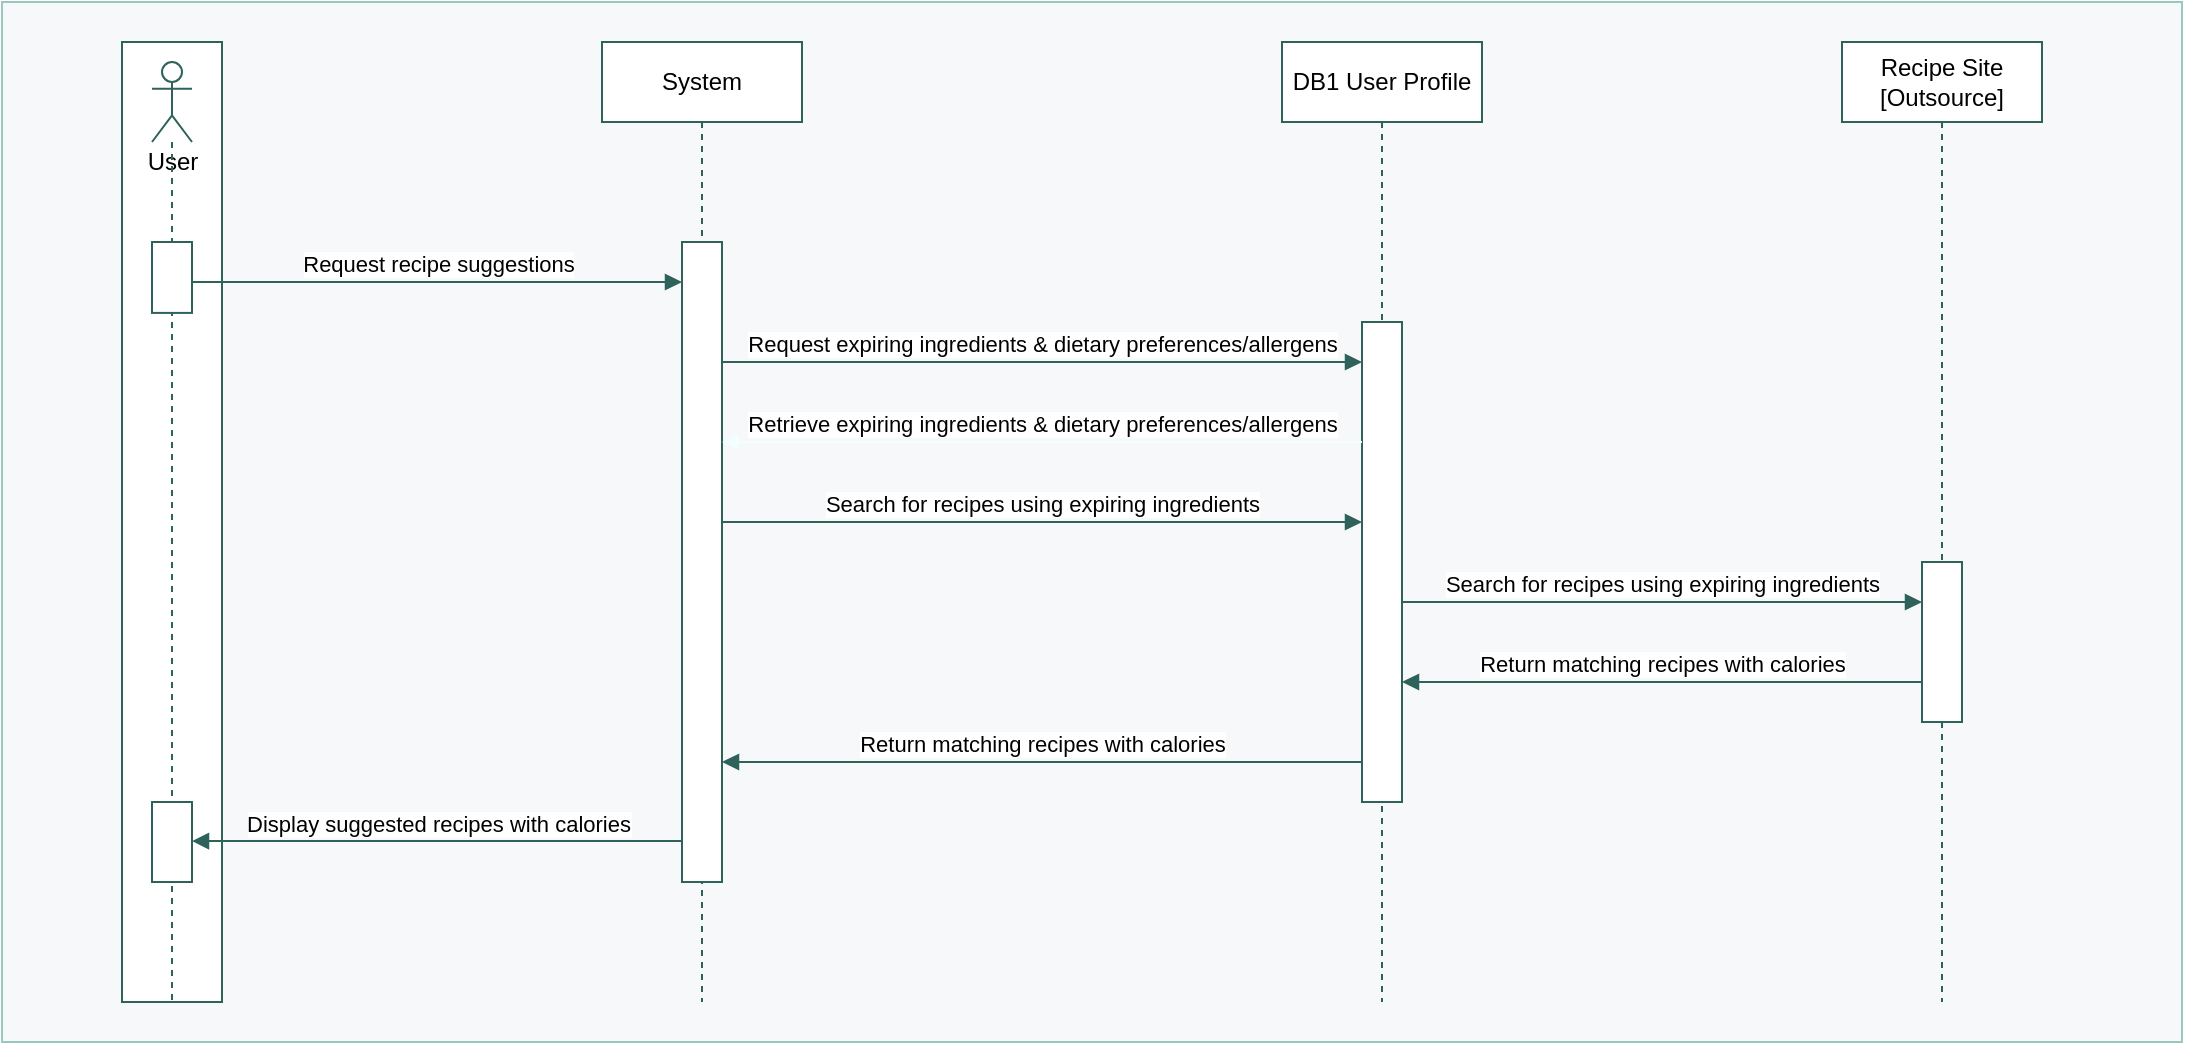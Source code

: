 <mxfile version="26.0.10" pages="3">
  <diagram name="Recipe Suggestions" id="gMXeIziySES8ajdP2pNL">
    <mxGraphModel dx="743" dy="390" grid="1" gridSize="10" guides="1" tooltips="1" connect="1" arrows="1" fold="1" page="1" pageScale="1" pageWidth="583" pageHeight="827" math="0" shadow="0">
      <root>
        <mxCell id="0" />
        <mxCell id="1" parent="0" />
        <mxCell id="-Klp3mSJI9Nu1Pw5Fk62-1" value="" style="rounded=0;whiteSpace=wrap;html=1;fillColor=#F6F8FA;strokeColor=#9AC7BF;" vertex="1" parent="1">
          <mxGeometry x="20" y="20" width="1090" height="520" as="geometry" />
        </mxCell>
        <mxCell id="-Klp3mSJI9Nu1Pw5Fk62-2" value="" style="group;fillColor=default;strokeColor=#2E625B;" vertex="1" connectable="0" parent="1">
          <mxGeometry x="80" y="40" width="50" height="480" as="geometry" />
        </mxCell>
        <mxCell id="-Klp3mSJI9Nu1Pw5Fk62-3" value="User" style="text;html=1;align=center;verticalAlign=middle;resizable=1;points=[];autosize=1;strokeColor=none;fillColor=none;movable=1;rotatable=1;deletable=1;editable=1;locked=0;connectable=1;" vertex="1" parent="-Klp3mSJI9Nu1Pw5Fk62-2">
          <mxGeometry y="49.997" width="50" height="20" as="geometry" />
        </mxCell>
        <mxCell id="-Klp3mSJI9Nu1Pw5Fk62-4" value="" style="group" vertex="1" connectable="0" parent="-Klp3mSJI9Nu1Pw5Fk62-2">
          <mxGeometry x="15" y="10" width="20" height="470" as="geometry" />
        </mxCell>
        <mxCell id="-Klp3mSJI9Nu1Pw5Fk62-5" value="" style="shape=umlLifeline;perimeter=lifelinePerimeter;whiteSpace=wrap;html=1;container=1;dropTarget=0;collapsible=0;recursiveResize=0;outlineConnect=0;portConstraint=eastwest;newEdgeStyle={&quot;curved&quot;:0,&quot;rounded&quot;:0};participant=umlActor;movable=1;resizable=1;rotatable=1;deletable=1;editable=1;locked=0;connectable=1;strokeColor=#2E625B;" vertex="1" parent="-Klp3mSJI9Nu1Pw5Fk62-4">
          <mxGeometry width="20" height="470" as="geometry" />
        </mxCell>
        <mxCell id="-Klp3mSJI9Nu1Pw5Fk62-6" value="" style="html=1;points=[[0,0,0,0,5],[0,1,0,0,-5],[1,0,0,0,5],[1,1,0,0,-5]];perimeter=orthogonalPerimeter;outlineConnect=0;targetShapes=umlLifeline;portConstraint=eastwest;newEdgeStyle={&quot;curved&quot;:0,&quot;rounded&quot;:0};fillStyle=solid;gradientColor=none;fillColor=#ffffff;strokeColor=#2E625B;" vertex="1" parent="-Klp3mSJI9Nu1Pw5Fk62-4">
          <mxGeometry y="90.002" width="20" height="35.457" as="geometry" />
        </mxCell>
        <mxCell id="-Klp3mSJI9Nu1Pw5Fk62-7" value="" style="html=1;points=[[0,0,0,0,5],[0,1,0,0,-5],[1,0,0,0,5],[1,1,0,0,-5]];perimeter=orthogonalPerimeter;outlineConnect=0;targetShapes=umlLifeline;portConstraint=eastwest;newEdgeStyle={&quot;curved&quot;:0,&quot;rounded&quot;:0};fillStyle=solid;gradientColor=none;fillColor=#ffffff;strokeColor=#2E625B;" vertex="1" parent="-Klp3mSJI9Nu1Pw5Fk62-4">
          <mxGeometry y="370" width="20" height="40" as="geometry" />
        </mxCell>
        <mxCell id="-Klp3mSJI9Nu1Pw5Fk62-8" value="System" style="shape=umlLifeline;perimeter=lifelinePerimeter;whiteSpace=wrap;html=1;container=1;dropTarget=0;collapsible=0;recursiveResize=0;outlineConnect=0;portConstraint=eastwest;newEdgeStyle={&quot;curved&quot;:0,&quot;rounded&quot;:0};strokeColor=#2E625B;" vertex="1" parent="1">
          <mxGeometry x="320" y="40" width="100" height="480" as="geometry" />
        </mxCell>
        <mxCell id="-Klp3mSJI9Nu1Pw5Fk62-9" value="" style="html=1;points=[[0,0,0,0,5],[0,1,0,0,-5],[1,0,0,0,5],[1,1,0,0,-5]];perimeter=orthogonalPerimeter;outlineConnect=0;targetShapes=umlLifeline;portConstraint=eastwest;newEdgeStyle={&quot;curved&quot;:0,&quot;rounded&quot;:0};fillStyle=solid;gradientColor=none;fillColor=#ffffff;strokeColor=#2E625B;" vertex="1" parent="-Klp3mSJI9Nu1Pw5Fk62-8">
          <mxGeometry x="40" y="100" width="20" height="320" as="geometry" />
        </mxCell>
        <mxCell id="-Klp3mSJI9Nu1Pw5Fk62-10" value="Request recipe suggestions" style="html=1;verticalAlign=bottom;endArrow=block;curved=0;rounded=0;strokeColor=#2E625B;" edge="1" parent="1">
          <mxGeometry width="80" relative="1" as="geometry">
            <mxPoint x="115.0" y="160.001" as="sourcePoint" />
            <mxPoint x="360" y="160.001" as="targetPoint" />
          </mxGeometry>
        </mxCell>
        <mxCell id="-Klp3mSJI9Nu1Pw5Fk62-11" value="DB1 User Profile" style="shape=umlLifeline;perimeter=lifelinePerimeter;whiteSpace=wrap;html=1;container=1;dropTarget=0;collapsible=0;recursiveResize=0;outlineConnect=0;portConstraint=eastwest;newEdgeStyle={&quot;curved&quot;:0,&quot;rounded&quot;:0};strokeColor=#2E625B;" vertex="1" parent="1">
          <mxGeometry x="660" y="40" width="100" height="480" as="geometry" />
        </mxCell>
        <mxCell id="-Klp3mSJI9Nu1Pw5Fk62-12" value="" style="html=1;points=[[0,0,0,0,5],[0,1,0,0,-5],[1,0,0,0,5],[1,1,0,0,-5]];perimeter=orthogonalPerimeter;outlineConnect=0;targetShapes=umlLifeline;portConstraint=eastwest;newEdgeStyle={&quot;curved&quot;:0,&quot;rounded&quot;:0};fillStyle=solid;gradientColor=none;fillColor=#ffffff;strokeColor=#2E625B;" vertex="1" parent="-Klp3mSJI9Nu1Pw5Fk62-11">
          <mxGeometry x="40" y="140" width="20" height="240" as="geometry" />
        </mxCell>
        <mxCell id="-Klp3mSJI9Nu1Pw5Fk62-13" value="Request expiring ingredients &amp;amp;&amp;nbsp;dietary preferences/allergens" style="html=1;verticalAlign=bottom;endArrow=block;curved=0;rounded=0;strokeColor=#2E625B;" edge="1" parent="1" target="-Klp3mSJI9Nu1Pw5Fk62-12">
          <mxGeometry x="-0.001" width="80" relative="1" as="geometry">
            <mxPoint x="380.0" y="200.001" as="sourcePoint" />
            <mxPoint x="625" y="200.001" as="targetPoint" />
            <mxPoint as="offset" />
          </mxGeometry>
        </mxCell>
        <mxCell id="-Klp3mSJI9Nu1Pw5Fk62-14" value="Retrieve expiring ingredients &amp;amp;&amp;nbsp;dietary preferences/allergens" style="html=1;verticalAlign=bottom;endArrow=none;curved=0;rounded=0;startArrow=block;startFill=1;endFill=0;strokeColor=#F2FFFE;" edge="1" parent="1" target="-Klp3mSJI9Nu1Pw5Fk62-12">
          <mxGeometry width="80" relative="1" as="geometry">
            <mxPoint x="380.0" y="240.001" as="sourcePoint" />
            <mxPoint x="625" y="240.001" as="targetPoint" />
            <mxPoint as="offset" />
          </mxGeometry>
        </mxCell>
        <mxCell id="-Klp3mSJI9Nu1Pw5Fk62-15" value="Search for recipes using expiring ingredients" style="html=1;verticalAlign=bottom;endArrow=block;curved=0;rounded=0;strokeColor=#2E625B;" edge="1" parent="1" target="-Klp3mSJI9Nu1Pw5Fk62-12">
          <mxGeometry width="80" relative="1" as="geometry">
            <mxPoint x="380.0" y="280.001" as="sourcePoint" />
            <mxPoint x="625" y="280.001" as="targetPoint" />
          </mxGeometry>
        </mxCell>
        <mxCell id="-Klp3mSJI9Nu1Pw5Fk62-16" value="Return matching recipes with calories" style="html=1;verticalAlign=bottom;endArrow=none;curved=0;rounded=0;startArrow=block;startFill=1;endFill=0;strokeColor=#2E625B;" edge="1" parent="1">
          <mxGeometry width="80" relative="1" as="geometry">
            <mxPoint x="380.0" y="400.001" as="sourcePoint" />
            <mxPoint x="700" y="400" as="targetPoint" />
          </mxGeometry>
        </mxCell>
        <mxCell id="-Klp3mSJI9Nu1Pw5Fk62-17" value="Display suggested recipes with calories" style="html=1;verticalAlign=bottom;endArrow=block;curved=0;rounded=0;strokeColor=#2E625B;" edge="1" parent="1">
          <mxGeometry width="80" relative="1" as="geometry">
            <mxPoint x="360" y="439.511" as="sourcePoint" />
            <mxPoint x="115" y="439.511" as="targetPoint" />
          </mxGeometry>
        </mxCell>
        <mxCell id="-Klp3mSJI9Nu1Pw5Fk62-18" value="Recipe Site [Outsource]" style="shape=umlLifeline;perimeter=lifelinePerimeter;whiteSpace=wrap;html=1;container=1;dropTarget=0;collapsible=0;recursiveResize=0;outlineConnect=0;portConstraint=eastwest;newEdgeStyle={&quot;curved&quot;:0,&quot;rounded&quot;:0};strokeColor=#2E625B;" vertex="1" parent="1">
          <mxGeometry x="940" y="40" width="100" height="480" as="geometry" />
        </mxCell>
        <mxCell id="-Klp3mSJI9Nu1Pw5Fk62-19" value="" style="html=1;points=[[0,0,0,0,5],[0,1,0,0,-5],[1,0,0,0,5],[1,1,0,0,-5]];perimeter=orthogonalPerimeter;outlineConnect=0;targetShapes=umlLifeline;portConstraint=eastwest;newEdgeStyle={&quot;curved&quot;:0,&quot;rounded&quot;:0};fillStyle=solid;gradientColor=none;fillColor=#ffffff;strokeColor=#2E625B;" vertex="1" parent="-Klp3mSJI9Nu1Pw5Fk62-18">
          <mxGeometry x="40" y="260" width="20" height="80" as="geometry" />
        </mxCell>
        <mxCell id="-Klp3mSJI9Nu1Pw5Fk62-20" value="Search for recipes using expiring ingredients" style="html=1;verticalAlign=bottom;endArrow=block;curved=0;rounded=0;strokeColor=#2E625B;" edge="1" parent="1">
          <mxGeometry width="80" relative="1" as="geometry">
            <mxPoint x="720.0" y="320.001" as="sourcePoint" />
            <mxPoint x="980" y="320" as="targetPoint" />
          </mxGeometry>
        </mxCell>
        <mxCell id="-Klp3mSJI9Nu1Pw5Fk62-21" value=" Return matching recipes with calories" style="html=1;verticalAlign=bottom;endArrow=none;curved=0;rounded=0;startArrow=block;startFill=1;endFill=0;strokeColor=#2E625B;" edge="1" parent="1">
          <mxGeometry width="80" relative="1" as="geometry">
            <mxPoint x="720.0" y="360.001" as="sourcePoint" />
            <mxPoint x="980" y="360" as="targetPoint" />
          </mxGeometry>
        </mxCell>
      </root>
    </mxGraphModel>
  </diagram>
  <diagram name="Add Comments" id="cCgk1mturmc6hFvhR70p">
    <mxGraphModel dx="1468" dy="592" grid="1" gridSize="10" guides="1" tooltips="1" connect="1" arrows="1" fold="1" page="1" pageScale="1" pageWidth="850" pageHeight="1100" background="#F6F8FA" math="0" shadow="0">
      <root>
        <mxCell id="0" />
        <mxCell id="1" parent="0" />
        <mxCell id="3L7FRV6Jo9jZWBd50yK_-1" value="" style="rounded=0;whiteSpace=wrap;html=1;fillColor=#F6F8FA;strokeColor=#9AC7BF;" vertex="1" parent="1">
          <mxGeometry x="30" y="10" width="680" height="380" as="geometry" />
        </mxCell>
        <mxCell id="n46CVvow7KN732CEBmmG-1" value="" style="group;fontColor=#2E625B;strokeColor=#2E625B;" parent="1" vertex="1" connectable="0">
          <mxGeometry x="80" y="40" width="50" height="320" as="geometry" />
        </mxCell>
        <mxCell id="n46CVvow7KN732CEBmmG-2" value="User" style="text;html=1;align=center;verticalAlign=middle;resizable=1;points=[];autosize=1;strokeColor=none;fillColor=none;movable=1;rotatable=1;deletable=1;editable=1;locked=0;connectable=1;" parent="n46CVvow7KN732CEBmmG-1" vertex="1">
          <mxGeometry y="49.997" width="50" height="16" as="geometry" />
        </mxCell>
        <mxCell id="n46CVvow7KN732CEBmmG-3" value="" style="group;fontColor=#2E625B;strokeColor=none;fillColor=none;" parent="n46CVvow7KN732CEBmmG-1" vertex="1" connectable="0">
          <mxGeometry x="15" y="8" width="20" height="312" as="geometry" />
        </mxCell>
        <mxCell id="n46CVvow7KN732CEBmmG-4" value="" style="shape=umlLifeline;perimeter=lifelinePerimeter;whiteSpace=wrap;html=1;container=1;dropTarget=0;collapsible=0;recursiveResize=0;outlineConnect=0;portConstraint=eastwest;newEdgeStyle={&quot;curved&quot;:0,&quot;rounded&quot;:0};participant=umlActor;movable=1;resizable=1;rotatable=1;deletable=1;editable=1;locked=0;connectable=1;fontColor=#2E625B;strokeColor=#2E625B;" parent="n46CVvow7KN732CEBmmG-3" vertex="1">
          <mxGeometry width="20" height="312" as="geometry" />
        </mxCell>
        <mxCell id="n46CVvow7KN732CEBmmG-5" value="" style="html=1;points=[[0,0,0,0,5],[0,1,0,0,-5],[1,0,0,0,5],[1,1,0,0,-5]];perimeter=orthogonalPerimeter;outlineConnect=0;targetShapes=umlLifeline;portConstraint=eastwest;newEdgeStyle={&quot;curved&quot;:0,&quot;rounded&quot;:0};fillStyle=solid;gradientColor=none;fillColor=#ffffff;fontColor=#2E625B;strokeColor=#2E625B;" parent="n46CVvow7KN732CEBmmG-3" vertex="1">
          <mxGeometry y="90" width="20" height="40.37" as="geometry" />
        </mxCell>
        <mxCell id="n46CVvow7KN732CEBmmG-6" value="" style="html=1;points=[[0,0,0,0,5],[0,1,0,0,-5],[1,0,0,0,5],[1,1,0,0,-5]];perimeter=orthogonalPerimeter;outlineConnect=0;targetShapes=umlLifeline;portConstraint=eastwest;newEdgeStyle={&quot;curved&quot;:0,&quot;rounded&quot;:0};fillStyle=solid;gradientColor=none;fillColor=#ffffff;fontColor=#2E625B;strokeColor=#2E625B;" parent="n46CVvow7KN732CEBmmG-3" vertex="1">
          <mxGeometry y="210" width="20" height="44" as="geometry" />
        </mxCell>
        <mxCell id="n46CVvow7KN732CEBmmG-7" value="&lt;font color=&quot;#000000&quot;&gt;:System&lt;/font&gt;" style="shape=umlLifeline;perimeter=lifelinePerimeter;whiteSpace=wrap;html=1;container=1;dropTarget=0;collapsible=0;recursiveResize=0;outlineConnect=0;portConstraint=eastwest;newEdgeStyle={&quot;curved&quot;:0,&quot;rounded&quot;:0};fontColor=#2E625B;strokeColor=#2E625B;" parent="1" vertex="1">
          <mxGeometry x="320" y="40" width="100" height="320" as="geometry" />
        </mxCell>
        <mxCell id="n46CVvow7KN732CEBmmG-8" value="" style="html=1;points=[[0,0,0,0,5],[0,1,0,0,-5],[1,0,0,0,5],[1,1,0,0,-5]];perimeter=orthogonalPerimeter;outlineConnect=0;targetShapes=umlLifeline;portConstraint=eastwest;newEdgeStyle={&quot;curved&quot;:0,&quot;rounded&quot;:0};fillStyle=solid;gradientColor=none;fillColor=#ffffff;fontColor=#2E625B;strokeColor=#2E625B;" parent="n46CVvow7KN732CEBmmG-7" vertex="1">
          <mxGeometry x="40" y="100" width="20" height="160" as="geometry" />
        </mxCell>
        <mxCell id="n46CVvow7KN732CEBmmG-11" value=" Submit comment for a recipe" style="html=1;verticalAlign=bottom;endArrow=block;curved=0;rounded=0;fontColor=default;labelBorderColor=none;labelBackgroundColor=default;strokeColor=#2E625B;" parent="1" edge="1">
          <mxGeometry width="80" relative="1" as="geometry">
            <mxPoint x="115.0" y="160.001" as="sourcePoint" />
            <mxPoint x="360" y="160.001" as="targetPoint" />
          </mxGeometry>
        </mxCell>
        <mxCell id="n46CVvow7KN732CEBmmG-12" value=":DB" style="shape=umlLifeline;perimeter=lifelinePerimeter;whiteSpace=wrap;html=1;container=1;dropTarget=0;collapsible=0;recursiveResize=0;outlineConnect=0;portConstraint=eastwest;newEdgeStyle={&quot;curved&quot;:0,&quot;rounded&quot;:0};fillColor=#F6F8FA;fontColor=#000000;strokeColor=#2E625B;" parent="1" vertex="1">
          <mxGeometry x="560" y="40" width="100" height="320" as="geometry" />
        </mxCell>
        <mxCell id="n46CVvow7KN732CEBmmG-13" value="" style="html=1;points=[[0,0,0,0,5],[0,1,0,0,-5],[1,0,0,0,5],[1,1,0,0,-5]];perimeter=orthogonalPerimeter;outlineConnect=0;targetShapes=umlLifeline;portConstraint=eastwest;newEdgeStyle={&quot;curved&quot;:0,&quot;rounded&quot;:0};fillStyle=solid;gradientColor=none;fillColor=#ffffff;strokeColor=#2E625B;" parent="n46CVvow7KN732CEBmmG-12" vertex="1">
          <mxGeometry x="40" y="140" width="20" height="80" as="geometry" />
        </mxCell>
        <mxCell id="n46CVvow7KN732CEBmmG-14" value="Save comment" style="html=1;verticalAlign=bottom;endArrow=block;curved=0;rounded=0;fontColor=#000000;strokeColor=#2E625B;" parent="1" target="n46CVvow7KN732CEBmmG-13" edge="1">
          <mxGeometry x="-0.001" width="80" relative="1" as="geometry">
            <mxPoint x="380.0" y="200.001" as="sourcePoint" />
            <mxPoint x="625" y="200.001" as="targetPoint" />
            <mxPoint as="offset" />
          </mxGeometry>
        </mxCell>
        <mxCell id="n46CVvow7KN732CEBmmG-15" value="Return All Comments" style="html=1;verticalAlign=bottom;endArrow=none;curved=0;rounded=0;startArrow=block;startFill=1;endFill=0;fontColor=#000000;strokeColor=#2E625B;" parent="1" target="n46CVvow7KN732CEBmmG-13" edge="1">
          <mxGeometry x="0.003" width="80" relative="1" as="geometry">
            <mxPoint x="380.0" y="240.001" as="sourcePoint" />
            <mxPoint x="625" y="240.001" as="targetPoint" />
            <mxPoint as="offset" />
          </mxGeometry>
        </mxCell>
        <mxCell id="n46CVvow7KN732CEBmmG-16" value="Display comments" style="html=1;verticalAlign=bottom;endArrow=block;curved=0;rounded=0;strokeColor=#2E625B;" parent="1" edge="1">
          <mxGeometry width="80" relative="1" as="geometry">
            <mxPoint x="360" y="280.001" as="sourcePoint" />
            <mxPoint x="115" y="280.001" as="targetPoint" />
          </mxGeometry>
        </mxCell>
      </root>
    </mxGraphModel>
  </diagram>
  <diagram name="Edit/Delete Inventory" id="NtOppeOpRbkXDAAIRy3B">
    <mxGraphModel dx="743" dy="390" grid="1" gridSize="10" guides="1" tooltips="1" connect="1" arrows="1" fold="1" page="1" pageScale="1" pageWidth="850" pageHeight="1100" background="#F6F8FA" math="0" shadow="0">
      <root>
        <mxCell id="0" />
        <mxCell id="1" parent="0" />
        <mxCell id="Dmo623rOzKTTlhUbSEWb-2" value="" style="rounded=0;whiteSpace=wrap;html=1;strokeColor=#9AC7BF;fillColor=#F6F8FA;" parent="1" vertex="1">
          <mxGeometry x="30" y="30" width="730" height="510" as="geometry" />
        </mxCell>
        <mxCell id="3rdlbX6h6R9tUT01Tfei-1" value="" style="group;fillColor=none;strokeColor=#2E625B;fontColor=#2E625B;" parent="1" vertex="1" connectable="0">
          <mxGeometry x="84" y="40" width="50" height="478" as="geometry" />
        </mxCell>
        <mxCell id="3rdlbX6h6R9tUT01Tfei-2" value="User" style="text;html=1;align=center;verticalAlign=middle;resizable=1;points=[];autosize=1;strokeColor=none;fillColor=none;movable=1;rotatable=1;deletable=1;editable=1;locked=0;connectable=1;" parent="3rdlbX6h6R9tUT01Tfei-1" vertex="1">
          <mxGeometry y="49.997" width="50" height="16" as="geometry" />
        </mxCell>
        <mxCell id="3rdlbX6h6R9tUT01Tfei-3" value="" style="group;fontColor=#2E625B;labelBorderColor=#2E625B;fillColor=none;strokeColor=none;" parent="3rdlbX6h6R9tUT01Tfei-1" vertex="1" connectable="0">
          <mxGeometry x="15" y="8" width="20" height="470" as="geometry" />
        </mxCell>
        <mxCell id="3rdlbX6h6R9tUT01Tfei-4" value="" style="shape=umlLifeline;perimeter=lifelinePerimeter;whiteSpace=wrap;html=1;container=1;dropTarget=0;collapsible=0;recursiveResize=0;outlineConnect=0;portConstraint=eastwest;newEdgeStyle={&quot;curved&quot;:0,&quot;rounded&quot;:0};participant=umlActor;movable=1;resizable=1;rotatable=1;deletable=1;editable=1;locked=0;connectable=1;strokeColor=#2E625B;" parent="3rdlbX6h6R9tUT01Tfei-3" vertex="1">
          <mxGeometry width="20" height="470" as="geometry" />
        </mxCell>
        <mxCell id="3rdlbX6h6R9tUT01Tfei-5" value="" style="html=1;points=[[0,0,0,0,5],[0,1,0,0,-5],[1,0,0,0,5],[1,1,0,0,-5]];perimeter=orthogonalPerimeter;outlineConnect=0;targetShapes=umlLifeline;portConstraint=eastwest;newEdgeStyle={&quot;curved&quot;:0,&quot;rounded&quot;:0};fillStyle=solid;gradientColor=none;fillColor=#ffffff;strokeColor=#2E625B;" parent="3rdlbX6h6R9tUT01Tfei-3" vertex="1">
          <mxGeometry y="90" width="20" height="40.37" as="geometry" />
        </mxCell>
        <mxCell id="3rdlbX6h6R9tUT01Tfei-6" value="&lt;span style=&quot;font-family: monospace; font-size: 0px; text-align: start;&quot;&gt;%3CmxGraphModel%3E%3Croot%3E%3CmxCell%20id%3D%220%22%2F%3E%3CmxCell%20id%3D%221%22%20parent%3D%220%22%2F%3E%3CmxCell%20id%3D%222%22%20value%3D%22inventory%20details%22%20style%3D%22html%3D1%3BverticalAlign%3Dbottom%3BendArrow%3Dnone%3Bcurved%3D0%3Brounded%3D0%3BstartArrow%3Dblock%3BstartFill%3D1%3BendFill%3D0%3B%22%20edge%3D%221%22%20parent%3D%221%22%3E%3CmxGeometry%20width%3D%2280%22%20relative%3D%221%22%20as%3D%22geometry%22%3E%3CmxPoint%20x%3D%22380.0%22%20y%3D%22240.001%22%20as%3D%22sourcePoint%22%2F%3E%3CmxPoint%20x%3D%22600%22%20y%3D%22240%22%20as%3D%22targetPoint%22%2F%3E%3C%2FmxGeometry%3E%3C%2FmxCell%3E%3C%2Froot%3E%3C%2FmxGraphModel%3E&lt;/span&gt;" style="html=1;points=[[0,0,0,0,5],[0,1,0,0,-5],[1,0,0,0,5],[1,1,0,0,-5]];perimeter=orthogonalPerimeter;outlineConnect=0;targetShapes=umlLifeline;portConstraint=eastwest;newEdgeStyle={&quot;curved&quot;:0,&quot;rounded&quot;:0};fillStyle=solid;gradientColor=none;fillColor=#ffffff;fontColor=#2E625B;strokeColor=#2E625B;" parent="3rdlbX6h6R9tUT01Tfei-3" vertex="1">
          <mxGeometry y="210" width="20" height="80" as="geometry" />
        </mxCell>
        <mxCell id="3rdlbX6h6R9tUT01Tfei-22" value="&lt;span style=&quot;font-family: monospace; font-size: 0px; text-align: start;&quot;&gt;%3CmxGraphModel%3E%3Croot%3E%3CmxCell%20id%3D%220%22%2F%3E%3CmxCell%20id%3D%221%22%20parent%3D%220%22%2F%3E%3CmxCell%20id%3D%222%22%20value%3D%22inventory%20details%22%20style%3D%22html%3D1%3BverticalAlign%3Dbottom%3BendArrow%3Dnone%3Bcurved%3D0%3Brounded%3D0%3BstartArrow%3Dblock%3BstartFill%3D1%3BendFill%3D0%3B%22%20edge%3D%221%22%20parent%3D%221%22%3E%3CmxGeometry%20width%3D%2280%22%20relative%3D%221%22%20as%3D%22geometry%22%3E%3CmxPoint%20x%3D%22380.0%22%20y%3D%22240.001%22%20as%3D%22sourcePoint%22%2F%3E%3CmxPoint%20x%3D%22600%22%20y%3D%22240%22%20as%3D%22targetPoint%22%2F%3E%3C%2FmxGeometry%3E%3C%2FmxCell%3E%3C%2Froot%3E%3C%2FmxGraphModel%3E&lt;/span&gt;" style="html=1;points=[[0,0,0,0,5],[0,1,0,0,-5],[1,0,0,0,5],[1,1,0,0,-5]];perimeter=orthogonalPerimeter;outlineConnect=0;targetShapes=umlLifeline;portConstraint=eastwest;newEdgeStyle={&quot;curved&quot;:0,&quot;rounded&quot;:0};fillStyle=solid;gradientColor=none;fillColor=#ffffff;fontColor=#2E625B;strokeColor=#2E625B;" parent="3rdlbX6h6R9tUT01Tfei-3" vertex="1">
          <mxGeometry y="370" width="20" height="40" as="geometry" />
        </mxCell>
        <mxCell id="3rdlbX6h6R9tUT01Tfei-7" value=":System" style="shape=umlLifeline;perimeter=lifelinePerimeter;whiteSpace=wrap;html=1;container=1;dropTarget=0;collapsible=0;recursiveResize=0;outlineConnect=0;portConstraint=eastwest;newEdgeStyle={&quot;curved&quot;:0,&quot;rounded&quot;:0};strokeColor=#2E625B;" parent="1" vertex="1">
          <mxGeometry x="320" y="40" width="100" height="480" as="geometry" />
        </mxCell>
        <mxCell id="3rdlbX6h6R9tUT01Tfei-8" value="" style="html=1;points=[[0,0,0,0,5],[0,1,0,0,-5],[1,0,0,0,5],[1,1,0,0,-5]];perimeter=orthogonalPerimeter;outlineConnect=0;targetShapes=umlLifeline;portConstraint=eastwest;newEdgeStyle={&quot;curved&quot;:0,&quot;rounded&quot;:0};fillStyle=solid;gradientColor=none;fillColor=#ffffff;strokeColor=#2E625B;" parent="3rdlbX6h6R9tUT01Tfei-7" vertex="1">
          <mxGeometry x="40" y="100" width="20" height="330" as="geometry" />
        </mxCell>
        <mxCell id="3rdlbX6h6R9tUT01Tfei-9" value=" Request to edit/delete food item" style="html=1;verticalAlign=bottom;endArrow=block;curved=0;rounded=0;strokeColor=#2E625B;" parent="1" edge="1">
          <mxGeometry width="80" relative="1" as="geometry">
            <mxPoint x="120" y="160" as="sourcePoint" />
            <mxPoint x="360" y="160.001" as="targetPoint" />
          </mxGeometry>
        </mxCell>
        <mxCell id="3rdlbX6h6R9tUT01Tfei-10" value=":DB" style="shape=umlLifeline;perimeter=lifelinePerimeter;whiteSpace=wrap;html=1;container=1;dropTarget=0;collapsible=0;recursiveResize=0;outlineConnect=0;portConstraint=eastwest;newEdgeStyle={&quot;curved&quot;:0,&quot;rounded&quot;:0};strokeColor=#2E625B;fontColor=#000000;" parent="1" vertex="1">
          <mxGeometry x="560" y="40" width="100" height="480" as="geometry" />
        </mxCell>
        <mxCell id="3rdlbX6h6R9tUT01Tfei-11" value="" style="html=1;points=[[0,0,0,0,5],[0,1,0,0,-5],[1,0,0,0,5],[1,1,0,0,-5]];perimeter=orthogonalPerimeter;outlineConnect=0;targetShapes=umlLifeline;portConstraint=eastwest;newEdgeStyle={&quot;curved&quot;:0,&quot;rounded&quot;:0};fillStyle=solid;gradientColor=none;fillColor=#ffffff;fontColor=#2E625B;strokeColor=#2E625B;" parent="3rdlbX6h6R9tUT01Tfei-10" vertex="1">
          <mxGeometry x="40" y="140" width="20" height="80" as="geometry" />
        </mxCell>
        <mxCell id="3rdlbX6h6R9tUT01Tfei-18" value="" style="html=1;points=[[0,0,0,0,5],[0,1,0,0,-5],[1,0,0,0,5],[1,1,0,0,-5]];perimeter=orthogonalPerimeter;outlineConnect=0;targetShapes=umlLifeline;portConstraint=eastwest;newEdgeStyle={&quot;curved&quot;:0,&quot;rounded&quot;:0};fillStyle=solid;gradientColor=none;fillColor=#ffffff;fontColor=#2E625B;strokeColor=#2E625B;" parent="3rdlbX6h6R9tUT01Tfei-10" vertex="1">
          <mxGeometry x="40" y="300" width="20" height="70" as="geometry" />
        </mxCell>
        <mxCell id="3rdlbX6h6R9tUT01Tfei-12" value="Fetch inventory details" style="html=1;verticalAlign=bottom;endArrow=block;curved=0;rounded=0;strokeColor=#2E625B;" parent="1" target="3rdlbX6h6R9tUT01Tfei-11" edge="1">
          <mxGeometry width="80" relative="1" as="geometry">
            <mxPoint x="380.0" y="200.001" as="sourcePoint" />
            <mxPoint x="625" y="200.001" as="targetPoint" />
            <mxPoint as="offset" />
          </mxGeometry>
        </mxCell>
        <mxCell id="3rdlbX6h6R9tUT01Tfei-13" value="inventory details" style="html=1;verticalAlign=bottom;endArrow=none;curved=0;rounded=0;startArrow=block;startFill=1;endFill=0;strokeColor=#2E625B;" parent="1" target="3rdlbX6h6R9tUT01Tfei-11" edge="1">
          <mxGeometry width="80" relative="1" as="geometry">
            <mxPoint x="380.0" y="240.001" as="sourcePoint" />
            <mxPoint x="625" y="240.001" as="targetPoint" />
          </mxGeometry>
        </mxCell>
        <mxCell id="3rdlbX6h6R9tUT01Tfei-14" value="&amp;nbsp;food item" style="html=1;verticalAlign=bottom;endArrow=block;curved=0;rounded=0;strokeColor=#2E625B;" parent="1" edge="1">
          <mxGeometry width="80" relative="1" as="geometry">
            <mxPoint x="360" y="280.001" as="sourcePoint" />
            <mxPoint x="120" y="280" as="targetPoint" />
          </mxGeometry>
        </mxCell>
        <mxCell id="3rdlbX6h6R9tUT01Tfei-16" value="  Edit or delete food item" style="html=1;verticalAlign=bottom;endArrow=block;curved=0;rounded=0;strokeColor=#2E625B;" parent="1" edge="1">
          <mxGeometry width="80" relative="1" as="geometry">
            <mxPoint x="120" y="318" as="sourcePoint" />
            <mxPoint x="361" y="318.001" as="targetPoint" />
          </mxGeometry>
        </mxCell>
        <mxCell id="3rdlbX6h6R9tUT01Tfei-19" value="" style="html=1;verticalAlign=bottom;endArrow=block;curved=0;rounded=0;strokeColor=#2E625B;" parent="1" edge="1">
          <mxGeometry width="80" relative="1" as="geometry">
            <mxPoint x="380.0" y="358.001" as="sourcePoint" />
            <mxPoint x="600" y="358.001" as="targetPoint" />
          </mxGeometry>
        </mxCell>
        <mxCell id="3rdlbX6h6R9tUT01Tfei-20" value="Update inventory" style="edgeLabel;html=1;align=center;verticalAlign=middle;resizable=0;points=[];" parent="3rdlbX6h6R9tUT01Tfei-19" vertex="1" connectable="0">
          <mxGeometry x="0.044" y="2" relative="1" as="geometry">
            <mxPoint x="-5" y="-8" as="offset" />
          </mxGeometry>
        </mxCell>
        <mxCell id="3rdlbX6h6R9tUT01Tfei-21" value="Return Updated inventory" style="html=1;verticalAlign=bottom;endArrow=none;curved=0;rounded=0;startArrow=block;startFill=1;endFill=0;strokeColor=#2E625B;" parent="1" edge="1">
          <mxGeometry width="80" relative="1" as="geometry">
            <mxPoint x="380.0" y="399.001" as="sourcePoint" />
            <mxPoint x="600" y="399" as="targetPoint" />
          </mxGeometry>
        </mxCell>
        <mxCell id="3rdlbX6h6R9tUT01Tfei-23" value="Display updated inventory" style="html=1;verticalAlign=bottom;endArrow=block;curved=0;rounded=0;strokeColor=#2E625B;" parent="1" edge="1">
          <mxGeometry width="80" relative="1" as="geometry">
            <mxPoint x="361" y="438.001" as="sourcePoint" />
            <mxPoint x="120" y="438" as="targetPoint" />
          </mxGeometry>
        </mxCell>
      </root>
    </mxGraphModel>
  </diagram>
</mxfile>

